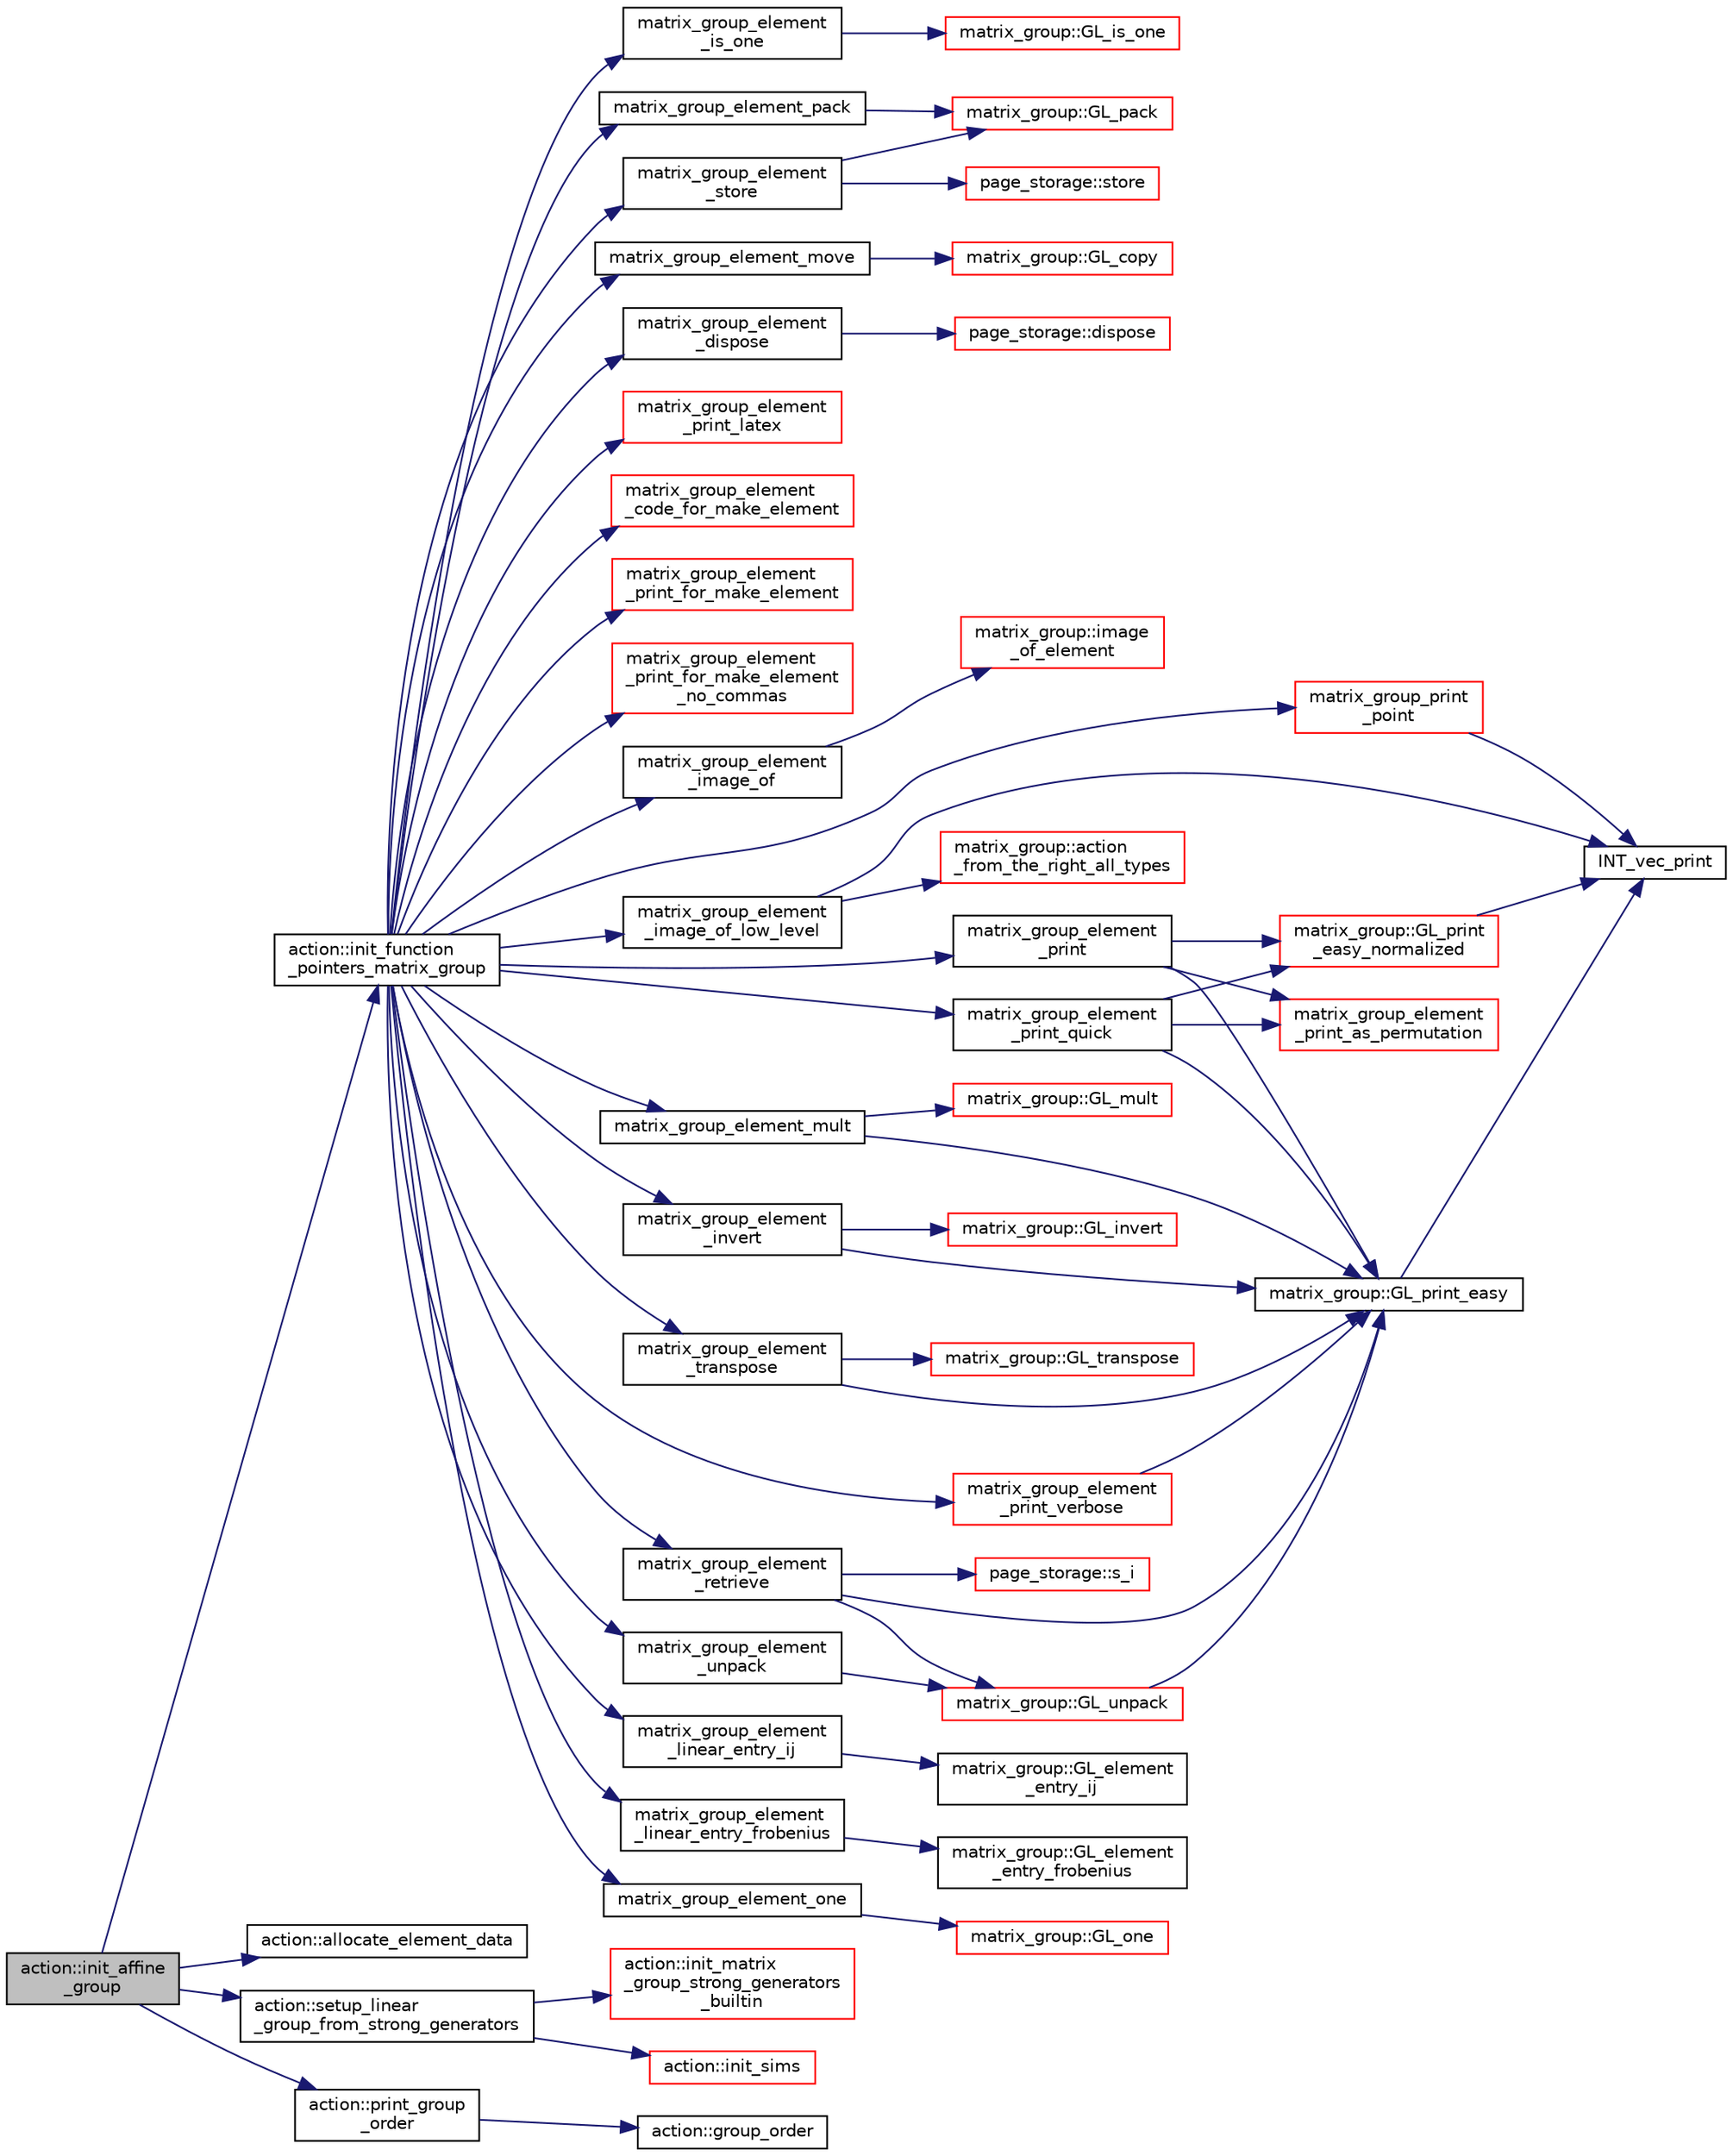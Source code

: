 digraph "action::init_affine_group"
{
  edge [fontname="Helvetica",fontsize="10",labelfontname="Helvetica",labelfontsize="10"];
  node [fontname="Helvetica",fontsize="10",shape=record];
  rankdir="LR";
  Node25238 [label="action::init_affine\l_group",height=0.2,width=0.4,color="black", fillcolor="grey75", style="filled", fontcolor="black"];
  Node25238 -> Node25239 [color="midnightblue",fontsize="10",style="solid",fontname="Helvetica"];
  Node25239 [label="action::init_function\l_pointers_matrix_group",height=0.2,width=0.4,color="black", fillcolor="white", style="filled",URL="$d2/d86/classaction.html#a48cbc0106c21fdcb5ec74a9cf8f4e1d8"];
  Node25239 -> Node25240 [color="midnightblue",fontsize="10",style="solid",fontname="Helvetica"];
  Node25240 [label="matrix_group_element\l_image_of",height=0.2,width=0.4,color="black", fillcolor="white", style="filled",URL="$dc/dd4/group__actions_8h.html#a8d38612045c1883e700453e9cb8ae05e"];
  Node25240 -> Node25241 [color="midnightblue",fontsize="10",style="solid",fontname="Helvetica"];
  Node25241 [label="matrix_group::image\l_of_element",height=0.2,width=0.4,color="red", fillcolor="white", style="filled",URL="$d3/ded/classmatrix__group.html#abe0e1b5d8d046f05b8d3eaa72a9d4036"];
  Node25239 -> Node25259 [color="midnightblue",fontsize="10",style="solid",fontname="Helvetica"];
  Node25259 [label="matrix_group_element\l_image_of_low_level",height=0.2,width=0.4,color="black", fillcolor="white", style="filled",URL="$dc/dd4/group__actions_8h.html#a61f0765b18d490bcb66ed77c0d7af1df"];
  Node25259 -> Node25260 [color="midnightblue",fontsize="10",style="solid",fontname="Helvetica"];
  Node25260 [label="INT_vec_print",height=0.2,width=0.4,color="black", fillcolor="white", style="filled",URL="$df/dbf/sajeeb_8_c.html#a79a5901af0b47dd0d694109543c027fe"];
  Node25259 -> Node25244 [color="midnightblue",fontsize="10",style="solid",fontname="Helvetica"];
  Node25244 [label="matrix_group::action\l_from_the_right_all_types",height=0.2,width=0.4,color="red", fillcolor="white", style="filled",URL="$d3/ded/classmatrix__group.html#a1ac0d651cc17062e338e00242ac0e2f6"];
  Node25239 -> Node25261 [color="midnightblue",fontsize="10",style="solid",fontname="Helvetica"];
  Node25261 [label="matrix_group_element\l_linear_entry_ij",height=0.2,width=0.4,color="black", fillcolor="white", style="filled",URL="$dc/dd4/group__actions_8h.html#aa5af466595bcf5f7690af996977461bd"];
  Node25261 -> Node25262 [color="midnightblue",fontsize="10",style="solid",fontname="Helvetica"];
  Node25262 [label="matrix_group::GL_element\l_entry_ij",height=0.2,width=0.4,color="black", fillcolor="white", style="filled",URL="$d3/ded/classmatrix__group.html#ac3536b192d8ac3a833aec329c84dc25f"];
  Node25239 -> Node25263 [color="midnightblue",fontsize="10",style="solid",fontname="Helvetica"];
  Node25263 [label="matrix_group_element\l_linear_entry_frobenius",height=0.2,width=0.4,color="black", fillcolor="white", style="filled",URL="$dc/dd4/group__actions_8h.html#a33ea8d238e92b73d5ae85de7aa571e5f"];
  Node25263 -> Node25264 [color="midnightblue",fontsize="10",style="solid",fontname="Helvetica"];
  Node25264 [label="matrix_group::GL_element\l_entry_frobenius",height=0.2,width=0.4,color="black", fillcolor="white", style="filled",URL="$d3/ded/classmatrix__group.html#a8eb2cc69bdfd4b6daa92a7a881f680fc"];
  Node25239 -> Node25265 [color="midnightblue",fontsize="10",style="solid",fontname="Helvetica"];
  Node25265 [label="matrix_group_element_one",height=0.2,width=0.4,color="black", fillcolor="white", style="filled",URL="$dc/dd4/group__actions_8h.html#a3369a10e062775325436e0cdc58ad7f7"];
  Node25265 -> Node25266 [color="midnightblue",fontsize="10",style="solid",fontname="Helvetica"];
  Node25266 [label="matrix_group::GL_one",height=0.2,width=0.4,color="red", fillcolor="white", style="filled",URL="$d3/ded/classmatrix__group.html#a00890c674cedb856ad2c358aedb25b21"];
  Node25239 -> Node25269 [color="midnightblue",fontsize="10",style="solid",fontname="Helvetica"];
  Node25269 [label="matrix_group_element\l_is_one",height=0.2,width=0.4,color="black", fillcolor="white", style="filled",URL="$dc/dd4/group__actions_8h.html#a41e2c457ec60d1c9ffb10a71362390a1"];
  Node25269 -> Node25270 [color="midnightblue",fontsize="10",style="solid",fontname="Helvetica"];
  Node25270 [label="matrix_group::GL_is_one",height=0.2,width=0.4,color="red", fillcolor="white", style="filled",URL="$d3/ded/classmatrix__group.html#a6eb30d67f571079f670f5850eba5cd4a"];
  Node25239 -> Node25276 [color="midnightblue",fontsize="10",style="solid",fontname="Helvetica"];
  Node25276 [label="matrix_group_element\l_unpack",height=0.2,width=0.4,color="black", fillcolor="white", style="filled",URL="$dc/dd4/group__actions_8h.html#a3821f8c9d4e26962410c97ad9772b3af"];
  Node25276 -> Node25277 [color="midnightblue",fontsize="10",style="solid",fontname="Helvetica"];
  Node25277 [label="matrix_group::GL_unpack",height=0.2,width=0.4,color="red", fillcolor="white", style="filled",URL="$d3/ded/classmatrix__group.html#ac6a8a5bf87707f613215662a2967fa18"];
  Node25277 -> Node25280 [color="midnightblue",fontsize="10",style="solid",fontname="Helvetica"];
  Node25280 [label="matrix_group::GL_print_easy",height=0.2,width=0.4,color="black", fillcolor="white", style="filled",URL="$d3/ded/classmatrix__group.html#a3e6f5c276210e8132523150fad82c57e"];
  Node25280 -> Node25260 [color="midnightblue",fontsize="10",style="solid",fontname="Helvetica"];
  Node25239 -> Node25299 [color="midnightblue",fontsize="10",style="solid",fontname="Helvetica"];
  Node25299 [label="matrix_group_element_pack",height=0.2,width=0.4,color="black", fillcolor="white", style="filled",URL="$dc/dd4/group__actions_8h.html#a3432aa42c876df32887d4c7451287a5e"];
  Node25299 -> Node25300 [color="midnightblue",fontsize="10",style="solid",fontname="Helvetica"];
  Node25300 [label="matrix_group::GL_pack",height=0.2,width=0.4,color="red", fillcolor="white", style="filled",URL="$d3/ded/classmatrix__group.html#a5701f20e9b4a253ef8299c8122f8d926"];
  Node25239 -> Node25303 [color="midnightblue",fontsize="10",style="solid",fontname="Helvetica"];
  Node25303 [label="matrix_group_element\l_retrieve",height=0.2,width=0.4,color="black", fillcolor="white", style="filled",URL="$dc/dd4/group__actions_8h.html#aefc74c0503168b62ff732d3cc131fdc6"];
  Node25303 -> Node25304 [color="midnightblue",fontsize="10",style="solid",fontname="Helvetica"];
  Node25304 [label="page_storage::s_i",height=0.2,width=0.4,color="red", fillcolor="white", style="filled",URL="$dc/d72/classpage__storage.html#aab89cc6a99b0a56d04255ae00e9a0849"];
  Node25303 -> Node25277 [color="midnightblue",fontsize="10",style="solid",fontname="Helvetica"];
  Node25303 -> Node25280 [color="midnightblue",fontsize="10",style="solid",fontname="Helvetica"];
  Node25239 -> Node25307 [color="midnightblue",fontsize="10",style="solid",fontname="Helvetica"];
  Node25307 [label="matrix_group_element\l_store",height=0.2,width=0.4,color="black", fillcolor="white", style="filled",URL="$dc/dd4/group__actions_8h.html#a022239b4366d52af91901716d626b518"];
  Node25307 -> Node25300 [color="midnightblue",fontsize="10",style="solid",fontname="Helvetica"];
  Node25307 -> Node25308 [color="midnightblue",fontsize="10",style="solid",fontname="Helvetica"];
  Node25308 [label="page_storage::store",height=0.2,width=0.4,color="red", fillcolor="white", style="filled",URL="$dc/d72/classpage__storage.html#a3d04ee0a97310a8211e223ccea1d2d3f"];
  Node25239 -> Node25312 [color="midnightblue",fontsize="10",style="solid",fontname="Helvetica"];
  Node25312 [label="matrix_group_element_mult",height=0.2,width=0.4,color="black", fillcolor="white", style="filled",URL="$dc/dd4/group__actions_8h.html#ad887a3f020f1e4be419c39ae210ef16f"];
  Node25312 -> Node25280 [color="midnightblue",fontsize="10",style="solid",fontname="Helvetica"];
  Node25312 -> Node25313 [color="midnightblue",fontsize="10",style="solid",fontname="Helvetica"];
  Node25313 [label="matrix_group::GL_mult",height=0.2,width=0.4,color="red", fillcolor="white", style="filled",URL="$d3/ded/classmatrix__group.html#a21bccc677704730243372ba8431356e8"];
  Node25239 -> Node25320 [color="midnightblue",fontsize="10",style="solid",fontname="Helvetica"];
  Node25320 [label="matrix_group_element\l_invert",height=0.2,width=0.4,color="black", fillcolor="white", style="filled",URL="$dc/dd4/group__actions_8h.html#a7b91b9be761ab433dc1979fba0ff4885"];
  Node25320 -> Node25280 [color="midnightblue",fontsize="10",style="solid",fontname="Helvetica"];
  Node25320 -> Node25321 [color="midnightblue",fontsize="10",style="solid",fontname="Helvetica"];
  Node25321 [label="matrix_group::GL_invert",height=0.2,width=0.4,color="red", fillcolor="white", style="filled",URL="$d3/ded/classmatrix__group.html#a282d2d580952bf07e63122dbed1774b5"];
  Node25239 -> Node25323 [color="midnightblue",fontsize="10",style="solid",fontname="Helvetica"];
  Node25323 [label="matrix_group_element\l_transpose",height=0.2,width=0.4,color="black", fillcolor="white", style="filled",URL="$dc/dd4/group__actions_8h.html#aaf36ae3e69210e41138ede347ca87e17"];
  Node25323 -> Node25280 [color="midnightblue",fontsize="10",style="solid",fontname="Helvetica"];
  Node25323 -> Node25324 [color="midnightblue",fontsize="10",style="solid",fontname="Helvetica"];
  Node25324 [label="matrix_group::GL_transpose",height=0.2,width=0.4,color="red", fillcolor="white", style="filled",URL="$d3/ded/classmatrix__group.html#aebfa0928cf2a683fcc733dfeadc8f05c"];
  Node25239 -> Node25327 [color="midnightblue",fontsize="10",style="solid",fontname="Helvetica"];
  Node25327 [label="matrix_group_element_move",height=0.2,width=0.4,color="black", fillcolor="white", style="filled",URL="$dc/dd4/group__actions_8h.html#aee11a8631b44de7c6e8f8883f905d4ba"];
  Node25327 -> Node25328 [color="midnightblue",fontsize="10",style="solid",fontname="Helvetica"];
  Node25328 [label="matrix_group::GL_copy",height=0.2,width=0.4,color="red", fillcolor="white", style="filled",URL="$d3/ded/classmatrix__group.html#a8f9275241e3b702fa045cadf9a5dcd72"];
  Node25239 -> Node25329 [color="midnightblue",fontsize="10",style="solid",fontname="Helvetica"];
  Node25329 [label="matrix_group_element\l_dispose",height=0.2,width=0.4,color="black", fillcolor="white", style="filled",URL="$dc/dd4/group__actions_8h.html#a28120d2087dc07bb997d1aa89319f8fc"];
  Node25329 -> Node25330 [color="midnightblue",fontsize="10",style="solid",fontname="Helvetica"];
  Node25330 [label="page_storage::dispose",height=0.2,width=0.4,color="red", fillcolor="white", style="filled",URL="$dc/d72/classpage__storage.html#a10a87bab5f2aac2f4ddf3ebe84cf897a"];
  Node25239 -> Node25332 [color="midnightblue",fontsize="10",style="solid",fontname="Helvetica"];
  Node25332 [label="matrix_group_element\l_print",height=0.2,width=0.4,color="black", fillcolor="white", style="filled",URL="$dc/dd4/group__actions_8h.html#a713a62ca79f61e584fa43b4498247cc6"];
  Node25332 -> Node25280 [color="midnightblue",fontsize="10",style="solid",fontname="Helvetica"];
  Node25332 -> Node25333 [color="midnightblue",fontsize="10",style="solid",fontname="Helvetica"];
  Node25333 [label="matrix_group::GL_print\l_easy_normalized",height=0.2,width=0.4,color="red", fillcolor="white", style="filled",URL="$d3/ded/classmatrix__group.html#a4e43d5508d6c7a85e44fd7bd3b52194b"];
  Node25333 -> Node25260 [color="midnightblue",fontsize="10",style="solid",fontname="Helvetica"];
  Node25332 -> Node25335 [color="midnightblue",fontsize="10",style="solid",fontname="Helvetica"];
  Node25335 [label="matrix_group_element\l_print_as_permutation",height=0.2,width=0.4,color="red", fillcolor="white", style="filled",URL="$da/d0a/interface__matrix__group_8_c.html#a91ca957e7be142f650a23cba99fb20a7"];
  Node25239 -> Node25338 [color="midnightblue",fontsize="10",style="solid",fontname="Helvetica"];
  Node25338 [label="matrix_group_element\l_print_quick",height=0.2,width=0.4,color="black", fillcolor="white", style="filled",URL="$dc/dd4/group__actions_8h.html#a856195b883877c6170997dc4b3b321e0"];
  Node25338 -> Node25280 [color="midnightblue",fontsize="10",style="solid",fontname="Helvetica"];
  Node25338 -> Node25333 [color="midnightblue",fontsize="10",style="solid",fontname="Helvetica"];
  Node25338 -> Node25335 [color="midnightblue",fontsize="10",style="solid",fontname="Helvetica"];
  Node25239 -> Node25339 [color="midnightblue",fontsize="10",style="solid",fontname="Helvetica"];
  Node25339 [label="matrix_group_element\l_print_latex",height=0.2,width=0.4,color="red", fillcolor="white", style="filled",URL="$dc/dd4/group__actions_8h.html#a5ef3d1dd2589cd1dfffde4e2883df884"];
  Node25239 -> Node25343 [color="midnightblue",fontsize="10",style="solid",fontname="Helvetica"];
  Node25343 [label="matrix_group_element\l_print_verbose",height=0.2,width=0.4,color="red", fillcolor="white", style="filled",URL="$dc/dd4/group__actions_8h.html#aa5cc004a0b3beeb862b7ced40db8feb2"];
  Node25343 -> Node25280 [color="midnightblue",fontsize="10",style="solid",fontname="Helvetica"];
  Node25239 -> Node25344 [color="midnightblue",fontsize="10",style="solid",fontname="Helvetica"];
  Node25344 [label="matrix_group_element\l_code_for_make_element",height=0.2,width=0.4,color="red", fillcolor="white", style="filled",URL="$dc/dd4/group__actions_8h.html#ad6f951b50c8813e31f34304c55ccd2d9"];
  Node25239 -> Node25346 [color="midnightblue",fontsize="10",style="solid",fontname="Helvetica"];
  Node25346 [label="matrix_group_element\l_print_for_make_element",height=0.2,width=0.4,color="red", fillcolor="white", style="filled",URL="$dc/dd4/group__actions_8h.html#a6905197218a258e1199528507d8d9d6b"];
  Node25239 -> Node25348 [color="midnightblue",fontsize="10",style="solid",fontname="Helvetica"];
  Node25348 [label="matrix_group_element\l_print_for_make_element\l_no_commas",height=0.2,width=0.4,color="red", fillcolor="white", style="filled",URL="$dc/dd4/group__actions_8h.html#a087e39e2b3527200e7d4bd434015f959"];
  Node25239 -> Node25350 [color="midnightblue",fontsize="10",style="solid",fontname="Helvetica"];
  Node25350 [label="matrix_group_print\l_point",height=0.2,width=0.4,color="red", fillcolor="white", style="filled",URL="$dc/dd4/group__actions_8h.html#adc53d1d08096c08ec5005c90fa1d2100"];
  Node25350 -> Node25260 [color="midnightblue",fontsize="10",style="solid",fontname="Helvetica"];
  Node25238 -> Node25351 [color="midnightblue",fontsize="10",style="solid",fontname="Helvetica"];
  Node25351 [label="action::allocate_element_data",height=0.2,width=0.4,color="black", fillcolor="white", style="filled",URL="$d2/d86/classaction.html#adc5f98db8315bfd17fcd2fbb437d8f60"];
  Node25238 -> Node25352 [color="midnightblue",fontsize="10",style="solid",fontname="Helvetica"];
  Node25352 [label="action::setup_linear\l_group_from_strong_generators",height=0.2,width=0.4,color="black", fillcolor="white", style="filled",URL="$d2/d86/classaction.html#a20d2b143cd89f2ce81c02613356f69d1"];
  Node25352 -> Node25353 [color="midnightblue",fontsize="10",style="solid",fontname="Helvetica"];
  Node25353 [label="action::init_matrix\l_group_strong_generators\l_builtin",height=0.2,width=0.4,color="red", fillcolor="white", style="filled",URL="$d2/d86/classaction.html#a0fe9c6af56f4c0826ddec07cb8605ee4"];
  Node25352 -> Node25382 [color="midnightblue",fontsize="10",style="solid",fontname="Helvetica"];
  Node25382 [label="action::init_sims",height=0.2,width=0.4,color="red", fillcolor="white", style="filled",URL="$d2/d86/classaction.html#a74656357e44267b594ede82318fe124c"];
  Node25238 -> Node25385 [color="midnightblue",fontsize="10",style="solid",fontname="Helvetica"];
  Node25385 [label="action::print_group\l_order",height=0.2,width=0.4,color="black", fillcolor="white", style="filled",URL="$d2/d86/classaction.html#aaf5533b61c20a11f8c0efcf7ff718d7d"];
  Node25385 -> Node25386 [color="midnightblue",fontsize="10",style="solid",fontname="Helvetica"];
  Node25386 [label="action::group_order",height=0.2,width=0.4,color="black", fillcolor="white", style="filled",URL="$d2/d86/classaction.html#ad1f69adb27041311d2e7be96e39388d4"];
}
